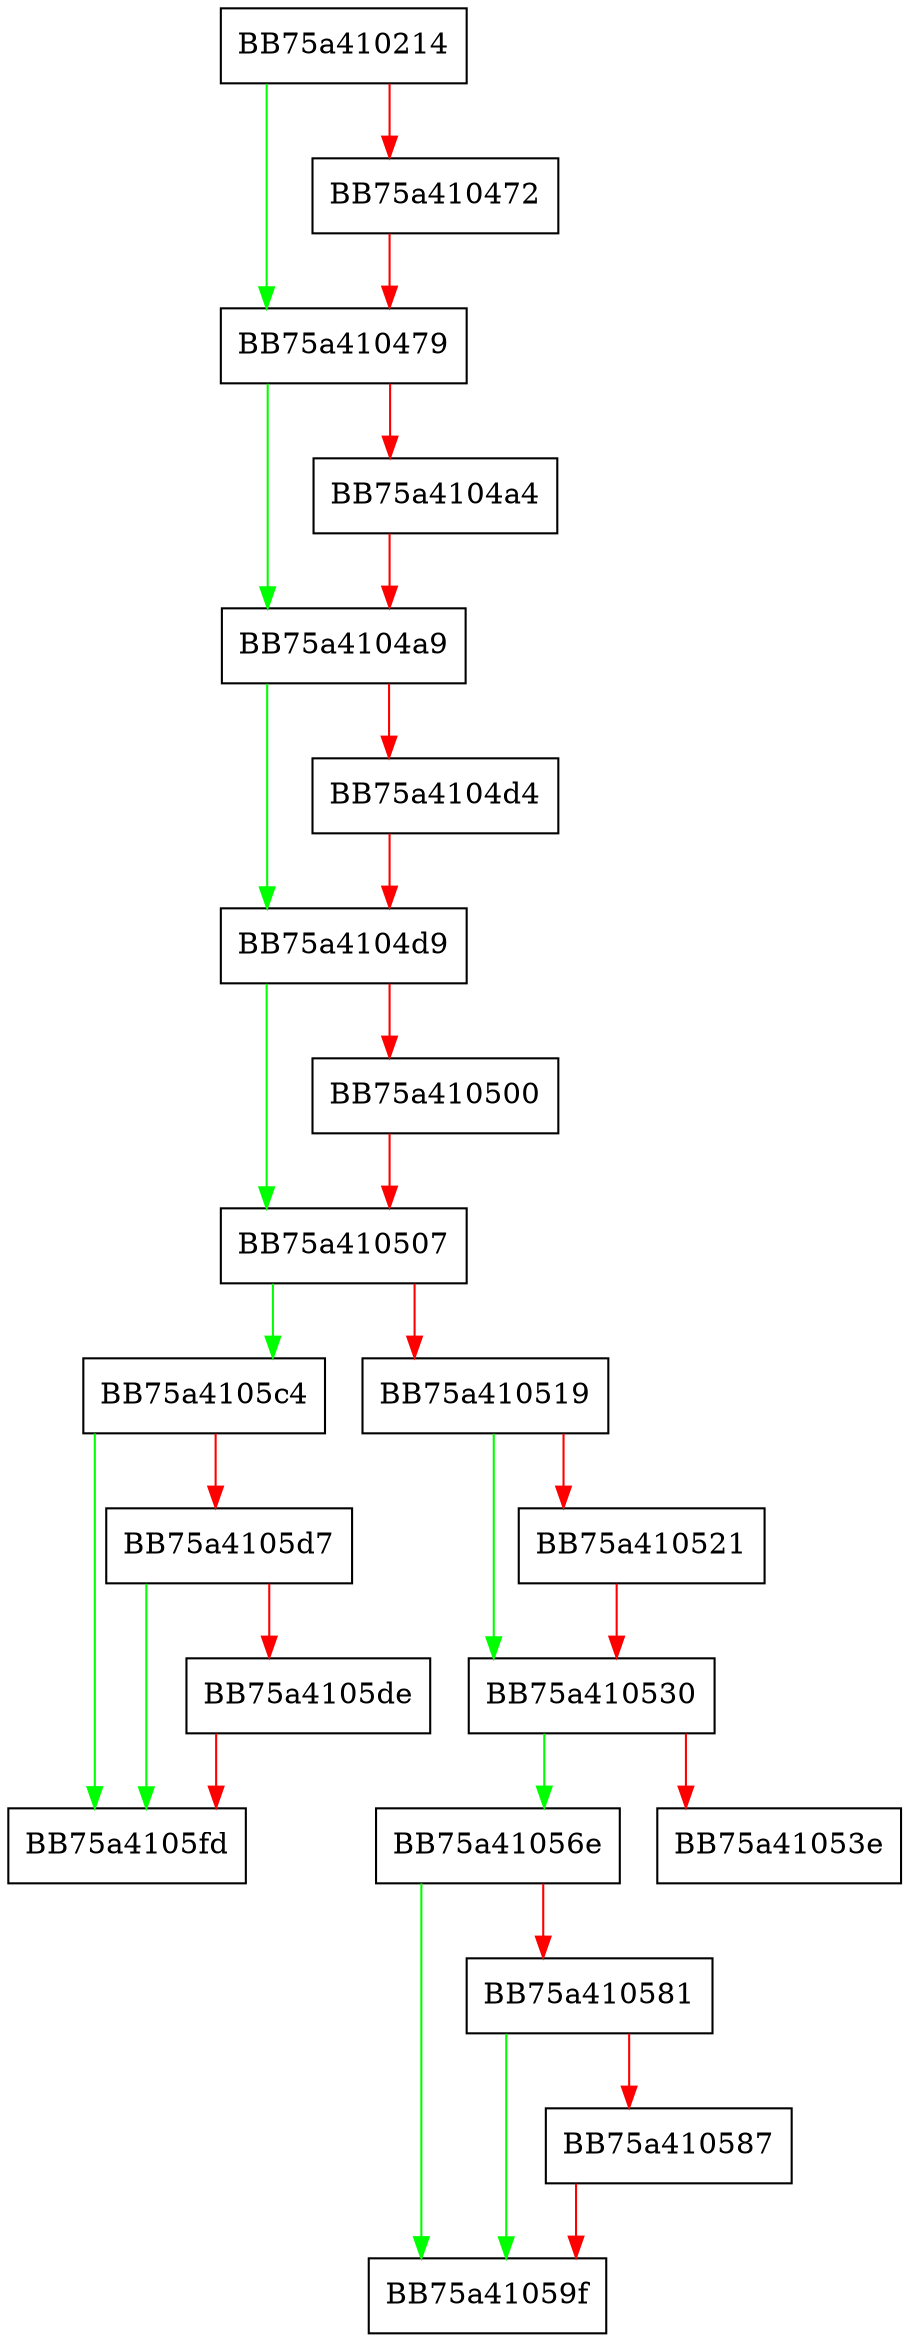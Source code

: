 digraph UfsClientRequest {
  node [shape="box"];
  graph [splines=ortho];
  BB75a410214 -> BB75a410479 [color="green"];
  BB75a410214 -> BB75a410472 [color="red"];
  BB75a410472 -> BB75a410479 [color="red"];
  BB75a410479 -> BB75a4104a9 [color="green"];
  BB75a410479 -> BB75a4104a4 [color="red"];
  BB75a4104a4 -> BB75a4104a9 [color="red"];
  BB75a4104a9 -> BB75a4104d9 [color="green"];
  BB75a4104a9 -> BB75a4104d4 [color="red"];
  BB75a4104d4 -> BB75a4104d9 [color="red"];
  BB75a4104d9 -> BB75a410507 [color="green"];
  BB75a4104d9 -> BB75a410500 [color="red"];
  BB75a410500 -> BB75a410507 [color="red"];
  BB75a410507 -> BB75a4105c4 [color="green"];
  BB75a410507 -> BB75a410519 [color="red"];
  BB75a410519 -> BB75a410530 [color="green"];
  BB75a410519 -> BB75a410521 [color="red"];
  BB75a410521 -> BB75a410530 [color="red"];
  BB75a410530 -> BB75a41056e [color="green"];
  BB75a410530 -> BB75a41053e [color="red"];
  BB75a41056e -> BB75a41059f [color="green"];
  BB75a41056e -> BB75a410581 [color="red"];
  BB75a410581 -> BB75a41059f [color="green"];
  BB75a410581 -> BB75a410587 [color="red"];
  BB75a410587 -> BB75a41059f [color="red"];
  BB75a4105c4 -> BB75a4105fd [color="green"];
  BB75a4105c4 -> BB75a4105d7 [color="red"];
  BB75a4105d7 -> BB75a4105fd [color="green"];
  BB75a4105d7 -> BB75a4105de [color="red"];
  BB75a4105de -> BB75a4105fd [color="red"];
}
